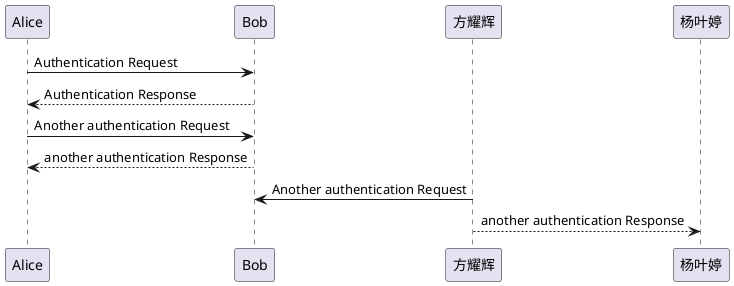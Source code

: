 @startuml
Alice -> Bob: Authentication Request
Bob --> Alice: Authentication Response

Alice -> Bob: Another authentication Request
Alice <-- Bob: another authentication Response


方耀辉 -> Bob: Another authentication Request
杨叶婷 <-- 方耀辉: another authentication Response
@enduml